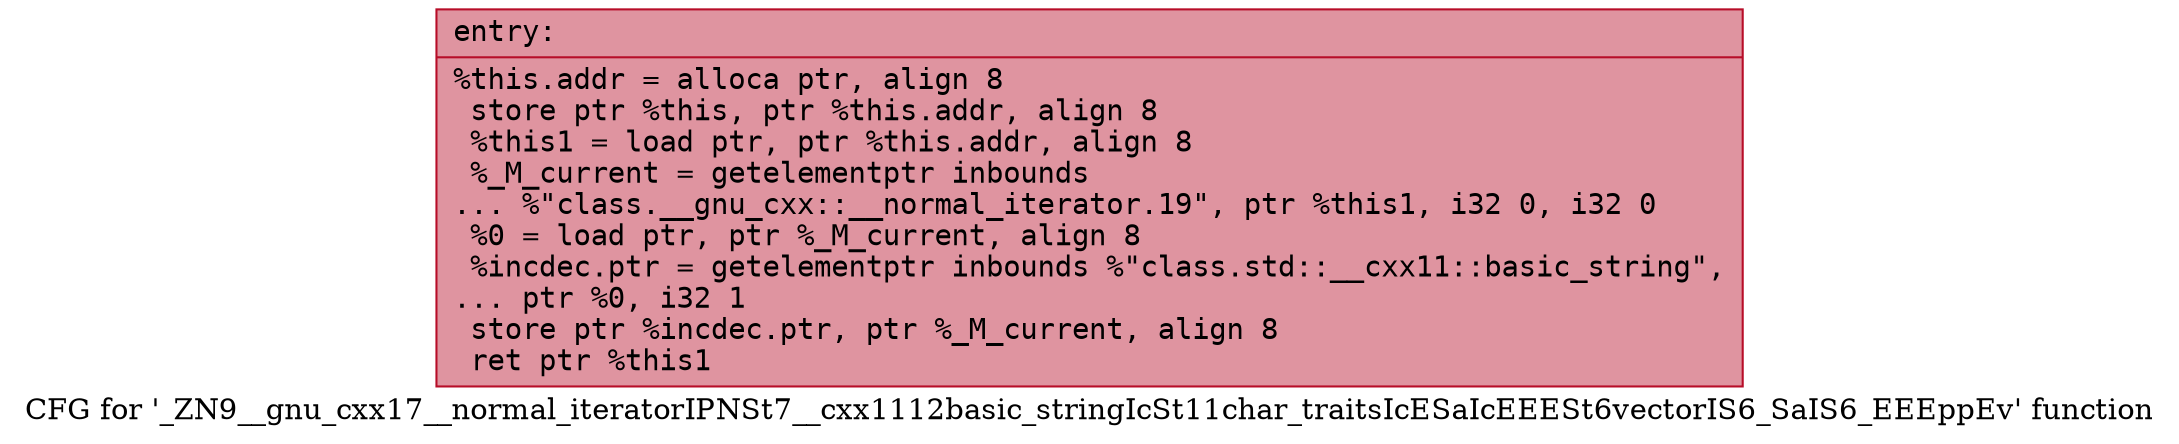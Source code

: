 digraph "CFG for '_ZN9__gnu_cxx17__normal_iteratorIPNSt7__cxx1112basic_stringIcSt11char_traitsIcESaIcEEESt6vectorIS6_SaIS6_EEEppEv' function" {
	label="CFG for '_ZN9__gnu_cxx17__normal_iteratorIPNSt7__cxx1112basic_stringIcSt11char_traitsIcESaIcEEESt6vectorIS6_SaIS6_EEEppEv' function";

	Node0x556bfe2a6620 [shape=record,color="#b70d28ff", style=filled, fillcolor="#b70d2870" fontname="Courier",label="{entry:\l|  %this.addr = alloca ptr, align 8\l  store ptr %this, ptr %this.addr, align 8\l  %this1 = load ptr, ptr %this.addr, align 8\l  %_M_current = getelementptr inbounds\l... %\"class.__gnu_cxx::__normal_iterator.19\", ptr %this1, i32 0, i32 0\l  %0 = load ptr, ptr %_M_current, align 8\l  %incdec.ptr = getelementptr inbounds %\"class.std::__cxx11::basic_string\",\l... ptr %0, i32 1\l  store ptr %incdec.ptr, ptr %_M_current, align 8\l  ret ptr %this1\l}"];
}
